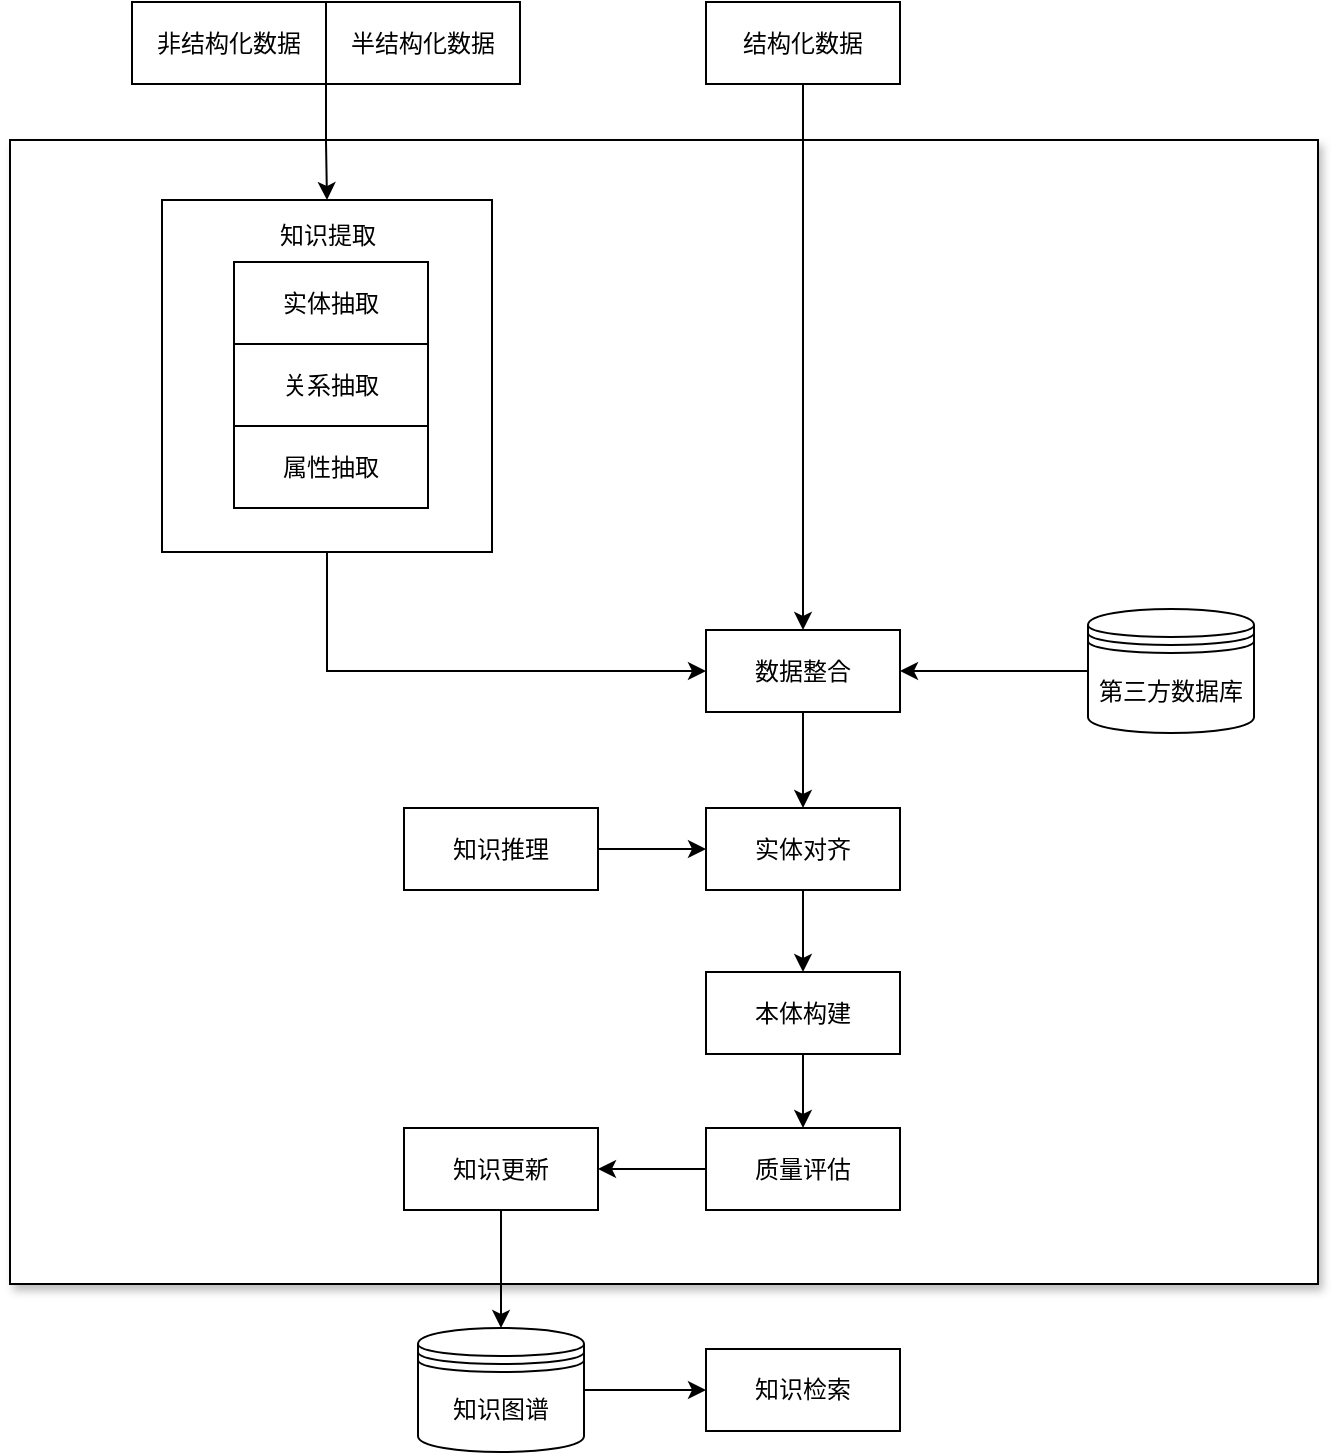 <mxfile version="14.6.13" type="github">
  <diagram id="-HxQ1_xSUIL-mlMlBiPt" name="1.1">
    <mxGraphModel dx="868" dy="450" grid="0" gridSize="10" guides="1" tooltips="1" connect="1" arrows="1" fold="1" page="1" pageScale="1" pageWidth="827" pageHeight="1169" math="0" shadow="0">
      <root>
        <mxCell id="0" />
        <mxCell id="1" parent="0" />
        <mxCell id="EBIfttQoLs3U-4yyH2XJ-40" value="" style="rounded=0;whiteSpace=wrap;html=1;shadow=1;" vertex="1" parent="1">
          <mxGeometry x="52" y="173" width="654" height="572" as="geometry" />
        </mxCell>
        <mxCell id="EBIfttQoLs3U-4yyH2XJ-23" style="edgeStyle=orthogonalEdgeStyle;rounded=0;orthogonalLoop=1;jettySize=auto;html=1;exitX=0.5;exitY=1;exitDx=0;exitDy=0;entryX=0;entryY=0.5;entryDx=0;entryDy=0;" edge="1" parent="1" source="EBIfttQoLs3U-4yyH2XJ-8" target="EBIfttQoLs3U-4yyH2XJ-16">
          <mxGeometry relative="1" as="geometry" />
        </mxCell>
        <mxCell id="EBIfttQoLs3U-4yyH2XJ-8" value="" style="rounded=0;whiteSpace=wrap;html=1;" vertex="1" parent="1">
          <mxGeometry x="128" y="203" width="165" height="176" as="geometry" />
        </mxCell>
        <mxCell id="EBIfttQoLs3U-4yyH2XJ-1" value="非结构化数据" style="rounded=0;whiteSpace=wrap;html=1;" vertex="1" parent="1">
          <mxGeometry x="113" y="104" width="97" height="41" as="geometry" />
        </mxCell>
        <mxCell id="EBIfttQoLs3U-4yyH2XJ-18" style="edgeStyle=orthogonalEdgeStyle;rounded=0;orthogonalLoop=1;jettySize=auto;html=1;" edge="1" parent="1" source="EBIfttQoLs3U-4yyH2XJ-2" target="EBIfttQoLs3U-4yyH2XJ-16">
          <mxGeometry relative="1" as="geometry" />
        </mxCell>
        <mxCell id="EBIfttQoLs3U-4yyH2XJ-2" value="第三方数据库" style="shape=datastore;whiteSpace=wrap;html=1;" vertex="1" parent="1">
          <mxGeometry x="591" y="407.5" width="83" height="62" as="geometry" />
        </mxCell>
        <mxCell id="EBIfttQoLs3U-4yyH2XJ-15" style="edgeStyle=orthogonalEdgeStyle;rounded=0;orthogonalLoop=1;jettySize=auto;html=1;exitX=0;exitY=1;exitDx=0;exitDy=0;entryX=0.5;entryY=0;entryDx=0;entryDy=0;" edge="1" parent="1" source="EBIfttQoLs3U-4yyH2XJ-3" target="EBIfttQoLs3U-4yyH2XJ-8">
          <mxGeometry relative="1" as="geometry" />
        </mxCell>
        <mxCell id="EBIfttQoLs3U-4yyH2XJ-3" value="半结构化数据" style="rounded=0;whiteSpace=wrap;html=1;" vertex="1" parent="1">
          <mxGeometry x="210" y="104" width="97" height="41" as="geometry" />
        </mxCell>
        <mxCell id="EBIfttQoLs3U-4yyH2XJ-17" style="edgeStyle=orthogonalEdgeStyle;rounded=0;orthogonalLoop=1;jettySize=auto;html=1;exitX=0.5;exitY=1;exitDx=0;exitDy=0;entryX=0.5;entryY=0;entryDx=0;entryDy=0;" edge="1" parent="1" source="EBIfttQoLs3U-4yyH2XJ-4" target="EBIfttQoLs3U-4yyH2XJ-16">
          <mxGeometry relative="1" as="geometry" />
        </mxCell>
        <mxCell id="EBIfttQoLs3U-4yyH2XJ-4" value="结构化数据" style="rounded=0;whiteSpace=wrap;html=1;" vertex="1" parent="1">
          <mxGeometry x="400" y="104" width="97" height="41" as="geometry" />
        </mxCell>
        <mxCell id="EBIfttQoLs3U-4yyH2XJ-5" value="实体抽取" style="rounded=0;whiteSpace=wrap;html=1;" vertex="1" parent="1">
          <mxGeometry x="164" y="234" width="97" height="41" as="geometry" />
        </mxCell>
        <mxCell id="EBIfttQoLs3U-4yyH2XJ-6" value="关系抽取" style="rounded=0;whiteSpace=wrap;html=1;" vertex="1" parent="1">
          <mxGeometry x="164" y="275" width="97" height="41" as="geometry" />
        </mxCell>
        <mxCell id="EBIfttQoLs3U-4yyH2XJ-7" value="属性抽取" style="rounded=0;whiteSpace=wrap;html=1;" vertex="1" parent="1">
          <mxGeometry x="164" y="316" width="97" height="41" as="geometry" />
        </mxCell>
        <mxCell id="EBIfttQoLs3U-4yyH2XJ-9" value="知识提取" style="text;html=1;strokeColor=none;fillColor=none;align=center;verticalAlign=middle;whiteSpace=wrap;rounded=0;" vertex="1" parent="1">
          <mxGeometry x="182.5" y="210" width="56" height="21" as="geometry" />
        </mxCell>
        <mxCell id="EBIfttQoLs3U-4yyH2XJ-31" style="edgeStyle=orthogonalEdgeStyle;rounded=0;orthogonalLoop=1;jettySize=auto;html=1;exitX=0.5;exitY=1;exitDx=0;exitDy=0;" edge="1" parent="1" source="EBIfttQoLs3U-4yyH2XJ-16" target="EBIfttQoLs3U-4yyH2XJ-26">
          <mxGeometry relative="1" as="geometry" />
        </mxCell>
        <mxCell id="EBIfttQoLs3U-4yyH2XJ-16" value="数据整合" style="rounded=0;whiteSpace=wrap;html=1;" vertex="1" parent="1">
          <mxGeometry x="400" y="418" width="97" height="41" as="geometry" />
        </mxCell>
        <mxCell id="EBIfttQoLs3U-4yyH2XJ-33" style="edgeStyle=orthogonalEdgeStyle;rounded=0;orthogonalLoop=1;jettySize=auto;html=1;exitX=0.5;exitY=1;exitDx=0;exitDy=0;" edge="1" parent="1" source="EBIfttQoLs3U-4yyH2XJ-25" target="EBIfttQoLs3U-4yyH2XJ-27">
          <mxGeometry relative="1" as="geometry" />
        </mxCell>
        <mxCell id="EBIfttQoLs3U-4yyH2XJ-25" value="本体构建" style="rounded=0;whiteSpace=wrap;html=1;" vertex="1" parent="1">
          <mxGeometry x="400" y="589" width="97" height="41" as="geometry" />
        </mxCell>
        <mxCell id="EBIfttQoLs3U-4yyH2XJ-32" style="edgeStyle=orthogonalEdgeStyle;rounded=0;orthogonalLoop=1;jettySize=auto;html=1;exitX=0.5;exitY=1;exitDx=0;exitDy=0;" edge="1" parent="1" source="EBIfttQoLs3U-4yyH2XJ-26" target="EBIfttQoLs3U-4yyH2XJ-25">
          <mxGeometry relative="1" as="geometry" />
        </mxCell>
        <mxCell id="EBIfttQoLs3U-4yyH2XJ-26" value="实体对齐" style="rounded=0;whiteSpace=wrap;html=1;" vertex="1" parent="1">
          <mxGeometry x="400" y="507" width="97" height="41" as="geometry" />
        </mxCell>
        <mxCell id="EBIfttQoLs3U-4yyH2XJ-34" style="edgeStyle=orthogonalEdgeStyle;rounded=0;orthogonalLoop=1;jettySize=auto;html=1;exitX=0;exitY=0.5;exitDx=0;exitDy=0;" edge="1" parent="1" source="EBIfttQoLs3U-4yyH2XJ-27" target="EBIfttQoLs3U-4yyH2XJ-29">
          <mxGeometry relative="1" as="geometry" />
        </mxCell>
        <mxCell id="EBIfttQoLs3U-4yyH2XJ-27" value="质量评估" style="rounded=0;whiteSpace=wrap;html=1;" vertex="1" parent="1">
          <mxGeometry x="400" y="667" width="97" height="41" as="geometry" />
        </mxCell>
        <mxCell id="EBIfttQoLs3U-4yyH2XJ-30" style="edgeStyle=orthogonalEdgeStyle;rounded=0;orthogonalLoop=1;jettySize=auto;html=1;exitX=1;exitY=0.5;exitDx=0;exitDy=0;entryX=0;entryY=0.5;entryDx=0;entryDy=0;" edge="1" parent="1" source="EBIfttQoLs3U-4yyH2XJ-28" target="EBIfttQoLs3U-4yyH2XJ-26">
          <mxGeometry relative="1" as="geometry" />
        </mxCell>
        <mxCell id="EBIfttQoLs3U-4yyH2XJ-28" value="知识推理" style="rounded=0;whiteSpace=wrap;html=1;" vertex="1" parent="1">
          <mxGeometry x="249" y="507" width="97" height="41" as="geometry" />
        </mxCell>
        <mxCell id="EBIfttQoLs3U-4yyH2XJ-39" style="edgeStyle=orthogonalEdgeStyle;rounded=0;orthogonalLoop=1;jettySize=auto;html=1;exitX=0.5;exitY=1;exitDx=0;exitDy=0;" edge="1" parent="1" source="EBIfttQoLs3U-4yyH2XJ-29" target="EBIfttQoLs3U-4yyH2XJ-35">
          <mxGeometry relative="1" as="geometry" />
        </mxCell>
        <mxCell id="EBIfttQoLs3U-4yyH2XJ-29" value="知识更新" style="rounded=0;whiteSpace=wrap;html=1;" vertex="1" parent="1">
          <mxGeometry x="249" y="667" width="97" height="41" as="geometry" />
        </mxCell>
        <mxCell id="EBIfttQoLs3U-4yyH2XJ-38" style="edgeStyle=orthogonalEdgeStyle;rounded=0;orthogonalLoop=1;jettySize=auto;html=1;exitX=1;exitY=0.5;exitDx=0;exitDy=0;" edge="1" parent="1" source="EBIfttQoLs3U-4yyH2XJ-35" target="EBIfttQoLs3U-4yyH2XJ-37">
          <mxGeometry relative="1" as="geometry" />
        </mxCell>
        <mxCell id="EBIfttQoLs3U-4yyH2XJ-35" value="知识图谱" style="shape=datastore;whiteSpace=wrap;html=1;" vertex="1" parent="1">
          <mxGeometry x="256" y="767" width="83" height="62" as="geometry" />
        </mxCell>
        <mxCell id="EBIfttQoLs3U-4yyH2XJ-37" value="知识检索" style="rounded=0;whiteSpace=wrap;html=1;" vertex="1" parent="1">
          <mxGeometry x="400" y="777.5" width="97" height="41" as="geometry" />
        </mxCell>
      </root>
    </mxGraphModel>
  </diagram>
</mxfile>
